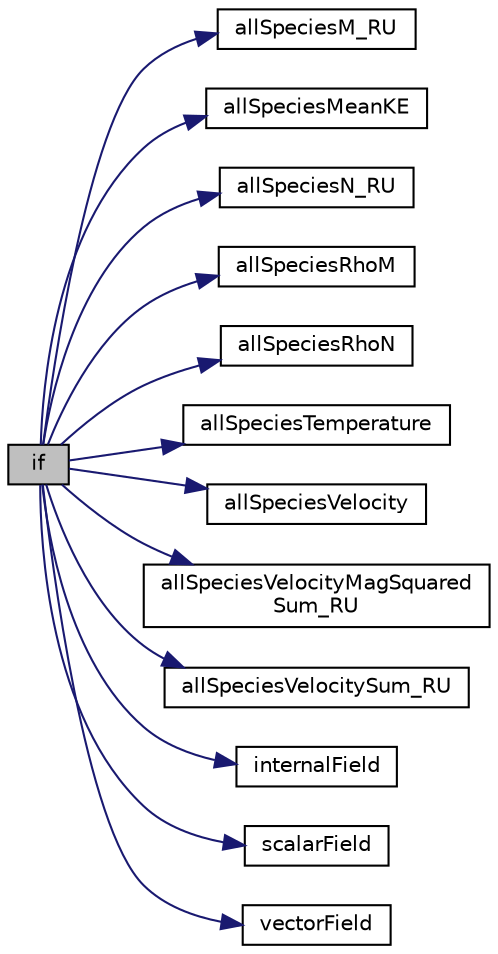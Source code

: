 digraph "if"
{
  bgcolor="transparent";
  edge [fontname="Helvetica",fontsize="10",labelfontname="Helvetica",labelfontsize="10"];
  node [fontname="Helvetica",fontsize="10",shape=record];
  rankdir="LR";
  Node1 [label="if",height=0.2,width=0.4,color="black", fillcolor="grey75", style="filled", fontcolor="black"];
  Node1 -> Node2 [color="midnightblue",fontsize="10",style="solid",fontname="Helvetica"];
  Node2 [label="allSpeciesM_RU",height=0.2,width=0.4,color="black",URL="$a06882.html#a97e6b295f3f39ee095c01a0e9c827ef8"];
  Node1 -> Node3 [color="midnightblue",fontsize="10",style="solid",fontname="Helvetica"];
  Node3 [label="allSpeciesMeanKE",height=0.2,width=0.4,color="black",URL="$a06882.html#af30730f76ac9536cabfe73045dc1a265"];
  Node1 -> Node4 [color="midnightblue",fontsize="10",style="solid",fontname="Helvetica"];
  Node4 [label="allSpeciesN_RU",height=0.2,width=0.4,color="black",URL="$a06882.html#a72b2bcf3edfb4137431d158a42e3c5f1"];
  Node1 -> Node5 [color="midnightblue",fontsize="10",style="solid",fontname="Helvetica"];
  Node5 [label="allSpeciesRhoM",height=0.2,width=0.4,color="black",URL="$a06882.html#aa6da25a680f91e11f127b7e09ad49233"];
  Node1 -> Node6 [color="midnightblue",fontsize="10",style="solid",fontname="Helvetica"];
  Node6 [label="allSpeciesRhoN",height=0.2,width=0.4,color="black",URL="$a06882.html#a506dfcce29722be1755603eed6a6d564"];
  Node1 -> Node7 [color="midnightblue",fontsize="10",style="solid",fontname="Helvetica"];
  Node7 [label="allSpeciesTemperature",height=0.2,width=0.4,color="black",URL="$a06882.html#a0b31f9c8da36abdd6046ee1b362b7f6c"];
  Node1 -> Node8 [color="midnightblue",fontsize="10",style="solid",fontname="Helvetica"];
  Node8 [label="allSpeciesVelocity",height=0.2,width=0.4,color="black",URL="$a06882.html#aa2e59a0e1bc9e26fd80bceecbefef320"];
  Node1 -> Node9 [color="midnightblue",fontsize="10",style="solid",fontname="Helvetica"];
  Node9 [label="allSpeciesVelocityMagSquared\lSum_RU",height=0.2,width=0.4,color="black",URL="$a06882.html#a4ac8105b8b3c27975b00703af5f1b918"];
  Node1 -> Node10 [color="midnightblue",fontsize="10",style="solid",fontname="Helvetica"];
  Node10 [label="allSpeciesVelocitySum_RU",height=0.2,width=0.4,color="black",URL="$a06882.html#acbda96fc697a0b5a17c835c364728d2c"];
  Node1 -> Node11 [color="midnightblue",fontsize="10",style="solid",fontname="Helvetica"];
  Node11 [label="internalField",height=0.2,width=0.4,color="black",URL="$a05094.html#a8ebe4b4fc9818c2626b9c98a7ef1a16a"];
  Node1 -> Node12 [color="midnightblue",fontsize="10",style="solid",fontname="Helvetica"];
  Node12 [label="scalarField",height=0.2,width=0.4,color="black",URL="$a04315.html#afcd8855c276a98ae9604b35c8fb5b81e"];
  Node1 -> Node13 [color="midnightblue",fontsize="10",style="solid",fontname="Helvetica"];
  Node13 [label="vectorField",height=0.2,width=0.4,color="black",URL="$a04317.html#a26449ea948f1206dbb29e1bc6e5c7c64"];
}
